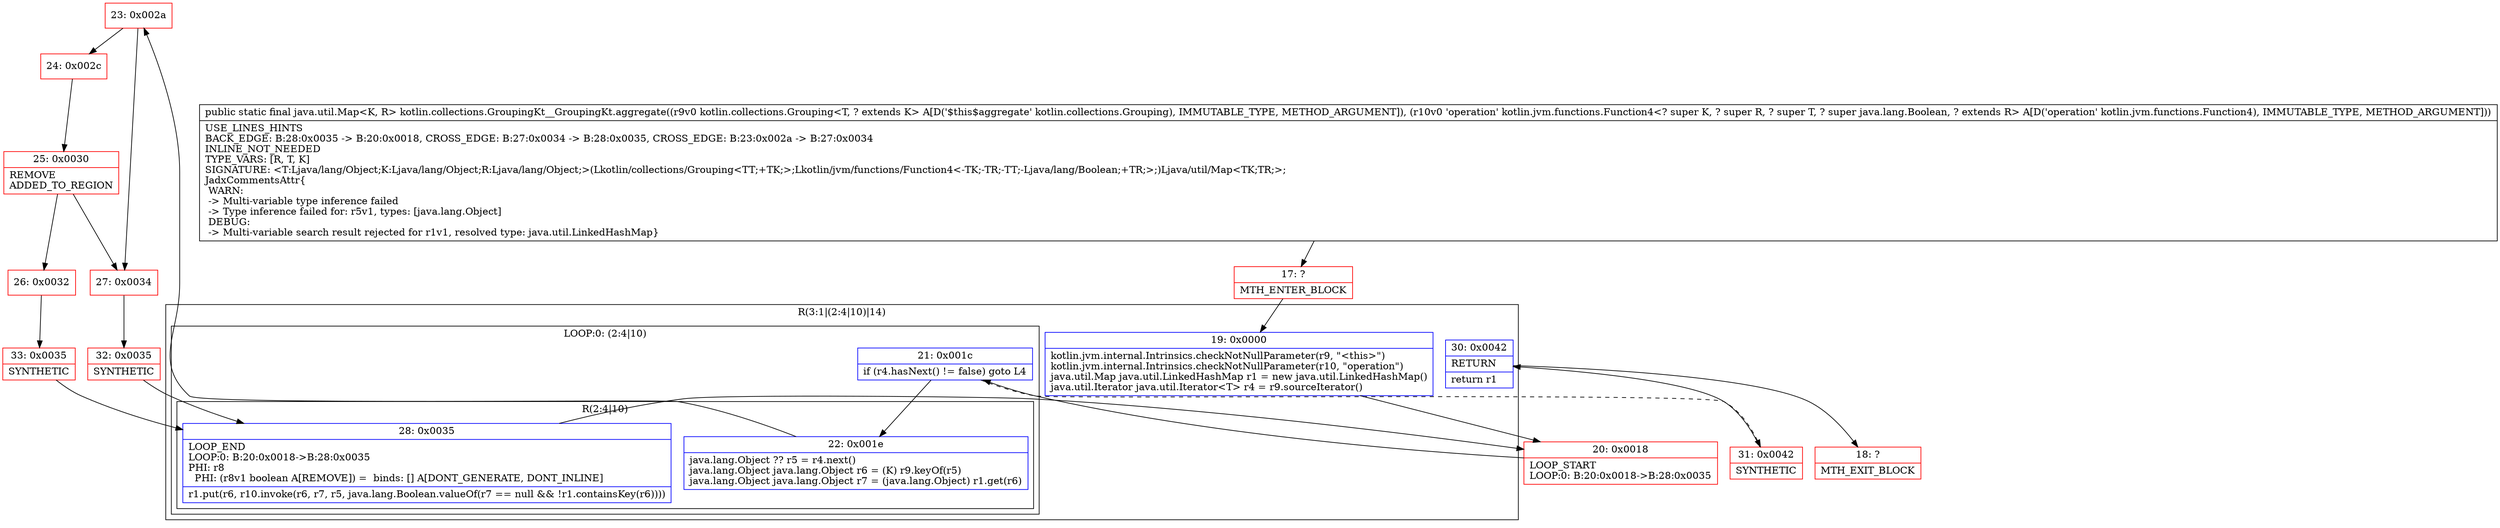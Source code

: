digraph "CFG forkotlin.collections.GroupingKt__GroupingKt.aggregate(Lkotlin\/collections\/Grouping;Lkotlin\/jvm\/functions\/Function4;)Ljava\/util\/Map;" {
subgraph cluster_Region_972456377 {
label = "R(3:1|(2:4|10)|14)";
node [shape=record,color=blue];
Node_19 [shape=record,label="{19\:\ 0x0000|kotlin.jvm.internal.Intrinsics.checkNotNullParameter(r9, \"\<this\>\")\lkotlin.jvm.internal.Intrinsics.checkNotNullParameter(r10, \"operation\")\ljava.util.Map java.util.LinkedHashMap r1 = new java.util.LinkedHashMap()\ljava.util.Iterator java.util.Iterator\<T\> r4 = r9.sourceIterator()\l}"];
subgraph cluster_LoopRegion_1686987633 {
label = "LOOP:0: (2:4|10)";
node [shape=record,color=blue];
Node_21 [shape=record,label="{21\:\ 0x001c|if (r4.hasNext() != false) goto L4\l}"];
subgraph cluster_Region_1551488018 {
label = "R(2:4|10)";
node [shape=record,color=blue];
Node_22 [shape=record,label="{22\:\ 0x001e|java.lang.Object ?? r5 = r4.next()\ljava.lang.Object java.lang.Object r6 = (K) r9.keyOf(r5)\ljava.lang.Object java.lang.Object r7 = (java.lang.Object) r1.get(r6)\l}"];
Node_28 [shape=record,label="{28\:\ 0x0035|LOOP_END\lLOOP:0: B:20:0x0018\-\>B:28:0x0035\lPHI: r8 \l  PHI: (r8v1 boolean A[REMOVE]) =  binds: [] A[DONT_GENERATE, DONT_INLINE]\l|r1.put(r6, r10.invoke(r6, r7, r5, java.lang.Boolean.valueOf(r7 == null && !r1.containsKey(r6))))\l}"];
}
}
Node_30 [shape=record,label="{30\:\ 0x0042|RETURN\l|return r1\l}"];
}
Node_17 [shape=record,color=red,label="{17\:\ ?|MTH_ENTER_BLOCK\l}"];
Node_20 [shape=record,color=red,label="{20\:\ 0x0018|LOOP_START\lLOOP:0: B:20:0x0018\-\>B:28:0x0035\l}"];
Node_23 [shape=record,color=red,label="{23\:\ 0x002a}"];
Node_24 [shape=record,color=red,label="{24\:\ 0x002c}"];
Node_25 [shape=record,color=red,label="{25\:\ 0x0030|REMOVE\lADDED_TO_REGION\l}"];
Node_26 [shape=record,color=red,label="{26\:\ 0x0032}"];
Node_33 [shape=record,color=red,label="{33\:\ 0x0035|SYNTHETIC\l}"];
Node_27 [shape=record,color=red,label="{27\:\ 0x0034}"];
Node_32 [shape=record,color=red,label="{32\:\ 0x0035|SYNTHETIC\l}"];
Node_31 [shape=record,color=red,label="{31\:\ 0x0042|SYNTHETIC\l}"];
Node_18 [shape=record,color=red,label="{18\:\ ?|MTH_EXIT_BLOCK\l}"];
MethodNode[shape=record,label="{public static final java.util.Map\<K, R\> kotlin.collections.GroupingKt__GroupingKt.aggregate((r9v0 kotlin.collections.Grouping\<T, ? extends K\> A[D('$this$aggregate' kotlin.collections.Grouping), IMMUTABLE_TYPE, METHOD_ARGUMENT]), (r10v0 'operation' kotlin.jvm.functions.Function4\<? super K, ? super R, ? super T, ? super java.lang.Boolean, ? extends R\> A[D('operation' kotlin.jvm.functions.Function4), IMMUTABLE_TYPE, METHOD_ARGUMENT]))  | USE_LINES_HINTS\lBACK_EDGE: B:28:0x0035 \-\> B:20:0x0018, CROSS_EDGE: B:27:0x0034 \-\> B:28:0x0035, CROSS_EDGE: B:23:0x002a \-\> B:27:0x0034\lINLINE_NOT_NEEDED\lTYPE_VARS: [R, T, K]\lSIGNATURE: \<T:Ljava\/lang\/Object;K:Ljava\/lang\/Object;R:Ljava\/lang\/Object;\>(Lkotlin\/collections\/Grouping\<TT;+TK;\>;Lkotlin\/jvm\/functions\/Function4\<\-TK;\-TR;\-TT;\-Ljava\/lang\/Boolean;+TR;\>;)Ljava\/util\/Map\<TK;TR;\>;\lJadxCommentsAttr\{\l WARN: \l \-\> Multi\-variable type inference failed\l \-\> Type inference failed for: r5v1, types: [java.lang.Object]\l DEBUG: \l \-\> Multi\-variable search result rejected for r1v1, resolved type: java.util.LinkedHashMap\}\l}"];
MethodNode -> Node_17;Node_19 -> Node_20;
Node_21 -> Node_22;
Node_21 -> Node_31[style=dashed];
Node_22 -> Node_23;
Node_28 -> Node_20;
Node_30 -> Node_18;
Node_17 -> Node_19;
Node_20 -> Node_21;
Node_23 -> Node_24;
Node_23 -> Node_27;
Node_24 -> Node_25;
Node_25 -> Node_26;
Node_25 -> Node_27;
Node_26 -> Node_33;
Node_33 -> Node_28;
Node_27 -> Node_32;
Node_32 -> Node_28;
Node_31 -> Node_30;
}

